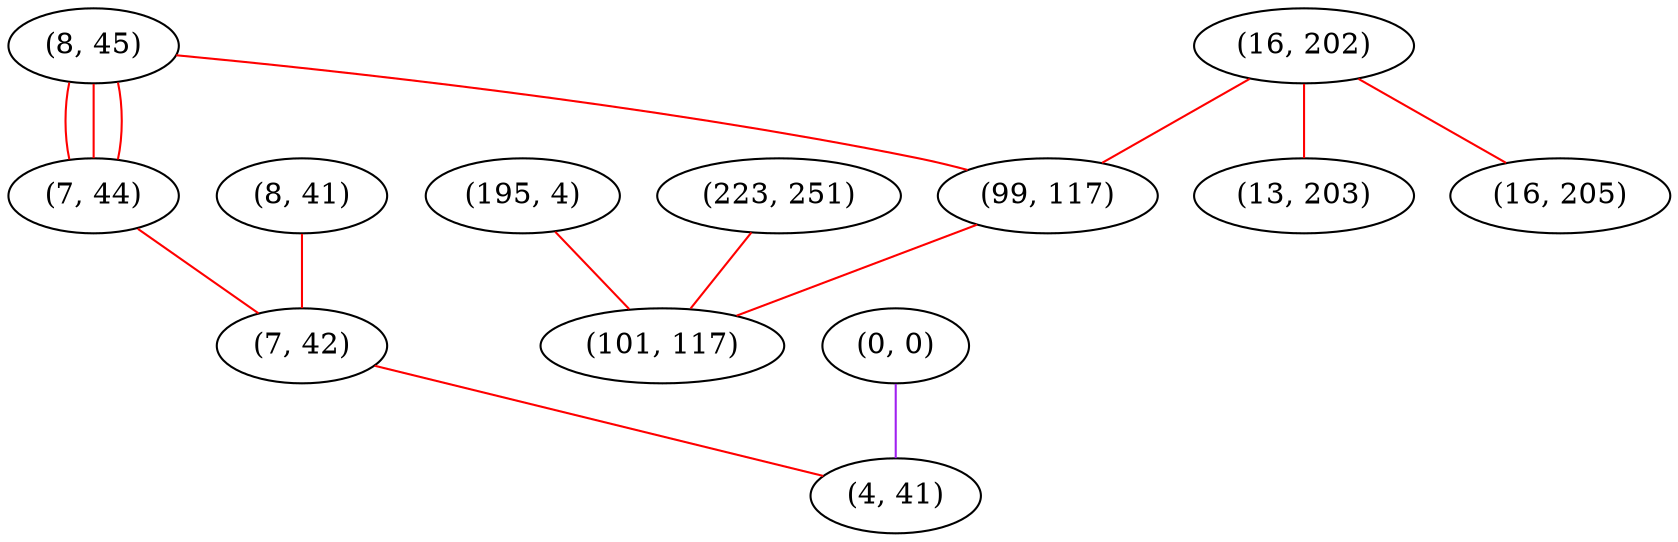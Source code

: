 graph "" {
"(0, 0)";
"(8, 45)";
"(16, 202)";
"(7, 44)";
"(195, 4)";
"(99, 117)";
"(8, 41)";
"(223, 251)";
"(101, 117)";
"(7, 42)";
"(4, 41)";
"(16, 205)";
"(13, 203)";
"(0, 0)" -- "(4, 41)"  [color=purple, key=0, weight=4];
"(8, 45)" -- "(7, 44)"  [color=red, key=0, weight=1];
"(8, 45)" -- "(7, 44)"  [color=red, key=1, weight=1];
"(8, 45)" -- "(7, 44)"  [color=red, key=2, weight=1];
"(8, 45)" -- "(99, 117)"  [color=red, key=0, weight=1];
"(16, 202)" -- "(13, 203)"  [color=red, key=0, weight=1];
"(16, 202)" -- "(16, 205)"  [color=red, key=0, weight=1];
"(16, 202)" -- "(99, 117)"  [color=red, key=0, weight=1];
"(7, 44)" -- "(7, 42)"  [color=red, key=0, weight=1];
"(195, 4)" -- "(101, 117)"  [color=red, key=0, weight=1];
"(99, 117)" -- "(101, 117)"  [color=red, key=0, weight=1];
"(8, 41)" -- "(7, 42)"  [color=red, key=0, weight=1];
"(223, 251)" -- "(101, 117)"  [color=red, key=0, weight=1];
"(7, 42)" -- "(4, 41)"  [color=red, key=0, weight=1];
}

